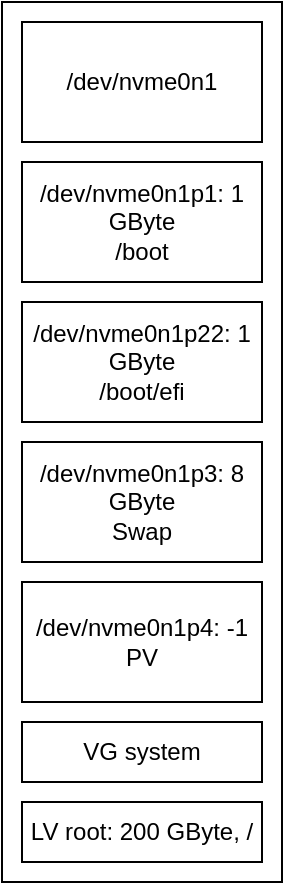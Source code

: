 <mxfile version="25.0.2">
  <diagram id="pNlgbZmsKTASvtVl8QK2" name="Seite-1">
    <mxGraphModel dx="1114" dy="824" grid="1" gridSize="10" guides="1" tooltips="1" connect="1" arrows="1" fold="1" page="1" pageScale="1" pageWidth="827" pageHeight="1169" math="0" shadow="0">
      <root>
        <mxCell id="0" />
        <mxCell id="1" parent="0" />
        <mxCell id="Krma67j-ZGC7SuQiK4NY-20" value="" style="rounded=0;whiteSpace=wrap;html=1;" parent="1" vertex="1">
          <mxGeometry x="190" y="270" width="140" height="440" as="geometry" />
        </mxCell>
        <mxCell id="Krma67j-ZGC7SuQiK4NY-1" value="/dev/nvme0n1" style="rounded=0;whiteSpace=wrap;html=1;" parent="1" vertex="1">
          <mxGeometry x="200" y="280" width="120" height="60" as="geometry" />
        </mxCell>
        <mxCell id="Krma67j-ZGC7SuQiK4NY-3" value="/dev/nvme0n1p1: 1 GByte&lt;br&gt;/boot" style="rounded=0;whiteSpace=wrap;html=1;" parent="1" vertex="1">
          <mxGeometry x="200" y="350" width="120" height="60" as="geometry" />
        </mxCell>
        <mxCell id="Krma67j-ZGC7SuQiK4NY-5" value="/dev/nvme0n1p22: 1 GByte&lt;br&gt;/boot/efi" style="rounded=0;whiteSpace=wrap;html=1;" parent="1" vertex="1">
          <mxGeometry x="200" y="420" width="120" height="60" as="geometry" />
        </mxCell>
        <mxCell id="Krma67j-ZGC7SuQiK4NY-7" value="/dev/nvme0n1p3: 8 GByte&lt;br&gt;Swap" style="rounded=0;whiteSpace=wrap;html=1;" parent="1" vertex="1">
          <mxGeometry x="200" y="490" width="120" height="60" as="geometry" />
        </mxCell>
        <mxCell id="Krma67j-ZGC7SuQiK4NY-9" value="/dev/nvme0n1p4: -1&lt;br&gt;PV" style="rounded=0;whiteSpace=wrap;html=1;" parent="1" vertex="1">
          <mxGeometry x="200" y="560" width="120" height="60" as="geometry" />
        </mxCell>
        <mxCell id="Krma67j-ZGC7SuQiK4NY-12" value="VG system" style="rounded=0;whiteSpace=wrap;html=1;" parent="1" vertex="1">
          <mxGeometry x="200" y="630" width="120" height="30" as="geometry" />
        </mxCell>
        <mxCell id="Krma67j-ZGC7SuQiK4NY-13" value="LV root: 200 GByte, /" style="rounded=0;whiteSpace=wrap;html=1;align=center;labelPosition=center;verticalLabelPosition=middle;verticalAlign=middle;" parent="1" vertex="1">
          <mxGeometry x="200" y="670" width="120" height="30" as="geometry" />
        </mxCell>
      </root>
    </mxGraphModel>
  </diagram>
</mxfile>
